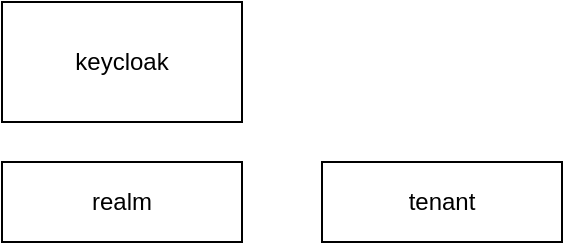 <mxfile version="16.5.4" type="github"><diagram id="l4-DT1iNeIAKmukGAbmH" name="Page-1"><mxGraphModel dx="1422" dy="721" grid="1" gridSize="10" guides="1" tooltips="1" connect="1" arrows="1" fold="1" page="1" pageScale="1" pageWidth="827" pageHeight="1169" math="0" shadow="0"><root><mxCell id="0"/><mxCell id="1" parent="0"/><mxCell id="1Hu871thpw68gDvPWfgD-1" value="keycloak" style="rounded=0;whiteSpace=wrap;html=1;" vertex="1" parent="1"><mxGeometry x="150" y="150" width="120" height="60" as="geometry"/></mxCell><mxCell id="1Hu871thpw68gDvPWfgD-2" value="realm" style="rounded=0;whiteSpace=wrap;html=1;" vertex="1" parent="1"><mxGeometry x="150" y="230" width="120" height="40" as="geometry"/></mxCell><mxCell id="1Hu871thpw68gDvPWfgD-3" value="tenant" style="rounded=0;whiteSpace=wrap;html=1;" vertex="1" parent="1"><mxGeometry x="310" y="230" width="120" height="40" as="geometry"/></mxCell></root></mxGraphModel></diagram></mxfile>
